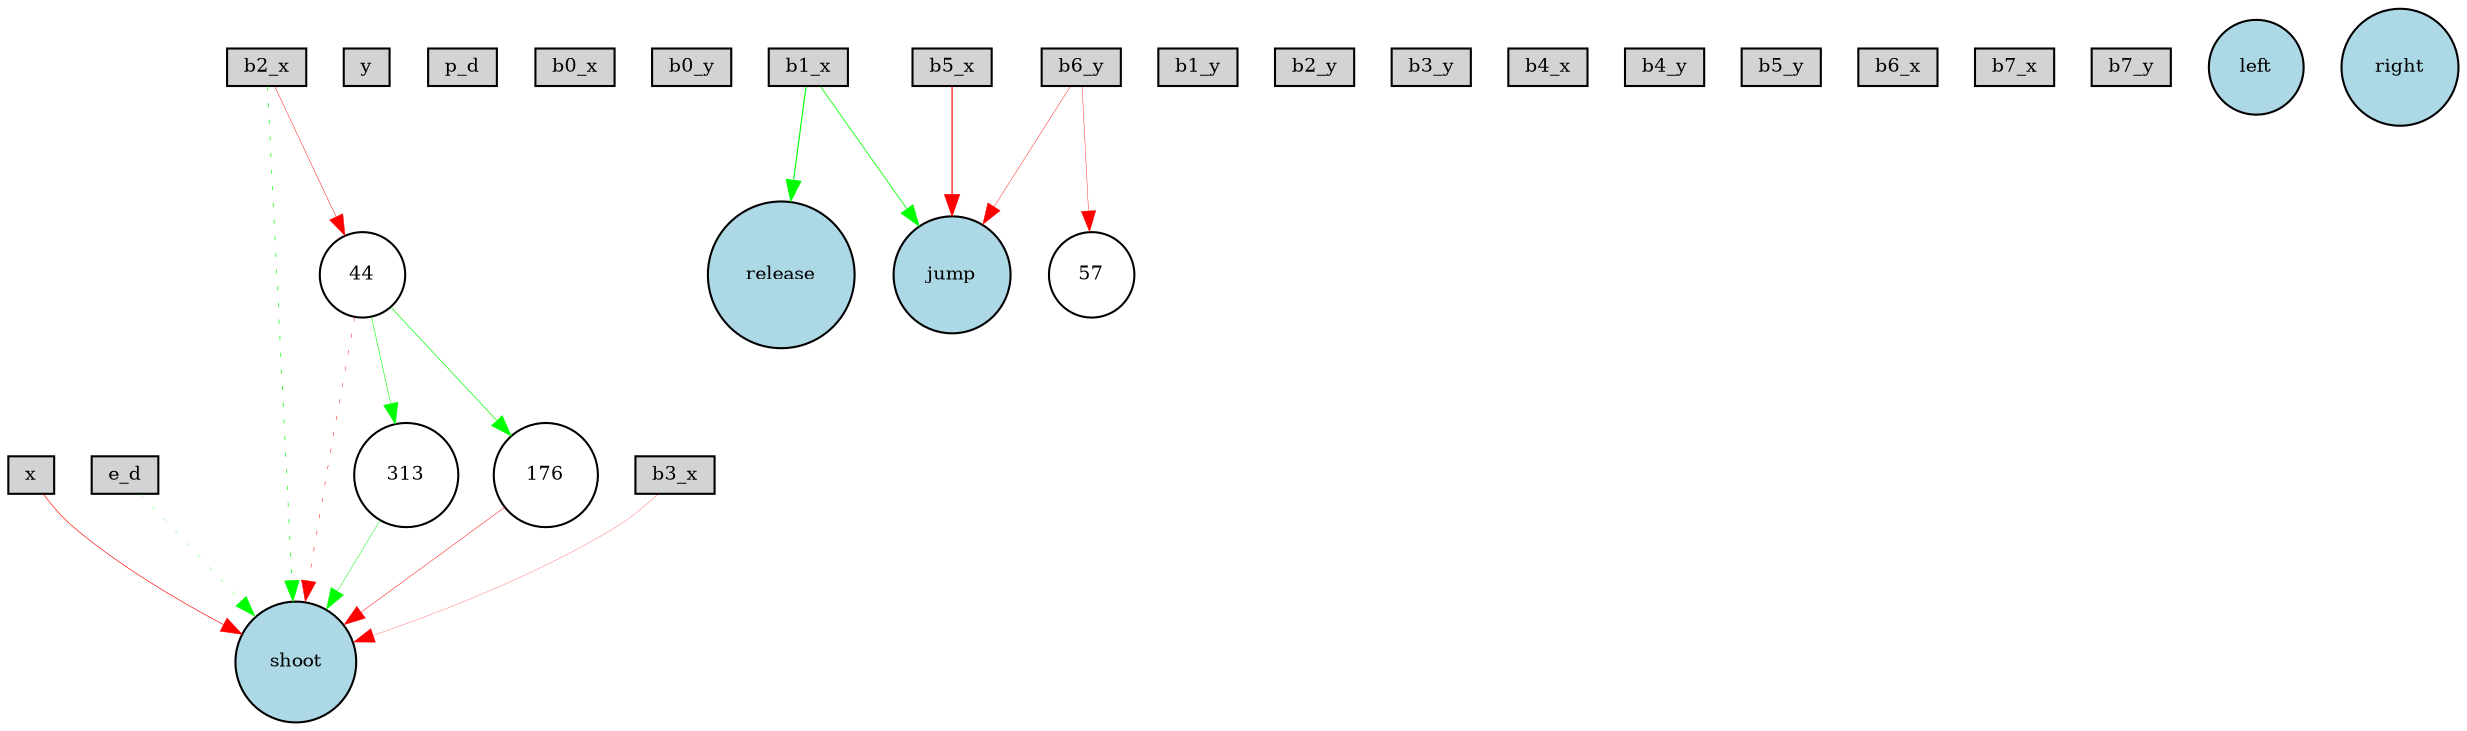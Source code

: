 digraph {
	node [fontsize=9 height=0.2 shape=circle width=0.2]
	x [fillcolor=lightgray shape=box style=filled]
	y [fillcolor=lightgray shape=box style=filled]
	p_d [fillcolor=lightgray shape=box style=filled]
	e_d [fillcolor=lightgray shape=box style=filled]
	b0_x [fillcolor=lightgray shape=box style=filled]
	b0_y [fillcolor=lightgray shape=box style=filled]
	b1_x [fillcolor=lightgray shape=box style=filled]
	b1_y [fillcolor=lightgray shape=box style=filled]
	b2_x [fillcolor=lightgray shape=box style=filled]
	b2_y [fillcolor=lightgray shape=box style=filled]
	b3_x [fillcolor=lightgray shape=box style=filled]
	b3_y [fillcolor=lightgray shape=box style=filled]
	b4_x [fillcolor=lightgray shape=box style=filled]
	b4_y [fillcolor=lightgray shape=box style=filled]
	b5_x [fillcolor=lightgray shape=box style=filled]
	b5_y [fillcolor=lightgray shape=box style=filled]
	b6_x [fillcolor=lightgray shape=box style=filled]
	b6_y [fillcolor=lightgray shape=box style=filled]
	b7_x [fillcolor=lightgray shape=box style=filled]
	b7_y [fillcolor=lightgray shape=box style=filled]
	left [fillcolor=lightblue style=filled]
	right [fillcolor=lightblue style=filled]
	jump [fillcolor=lightblue style=filled]
	shoot [fillcolor=lightblue style=filled]
	release [fillcolor=lightblue style=filled]
	313 [fillcolor=white style=filled]
	44 [fillcolor=white style=filled]
	176 [fillcolor=white style=filled]
	57 [fillcolor=white style=filled]
	x -> shoot [color=red penwidth=0.30339120085545423 style=solid]
	b2_x -> shoot [color=green penwidth=0.33226901152669097 style=dotted]
	b6_y -> jump [color=red penwidth=0.2030817640858117 style=solid]
	e_d -> shoot [color=green penwidth=0.1316023021526742 style=dotted]
	b2_x -> 44 [color=red penwidth=0.2216577826844302 style=solid]
	44 -> shoot [color=red penwidth=0.22485564086892845 style=dotted]
	b5_x -> jump [color=red penwidth=0.5585414529465363 style=solid]
	b6_y -> 57 [color=red penwidth=0.189258288544567 style=solid]
	b1_x -> release [color=green penwidth=0.550907412047247 style=solid]
	b1_x -> jump [color=green penwidth=0.39812854849022594 style=solid]
	44 -> 176 [color=green penwidth=0.32511094442037614 style=solid]
	176 -> shoot [color=red penwidth=0.2267646566877378 style=solid]
	44 -> 313 [color=green penwidth=0.2767431381887883 style=solid]
	313 -> shoot [color=green penwidth=0.22182141517589338 style=solid]
	b3_x -> shoot [color=red penwidth=0.11842743104107484 style=solid]
}
